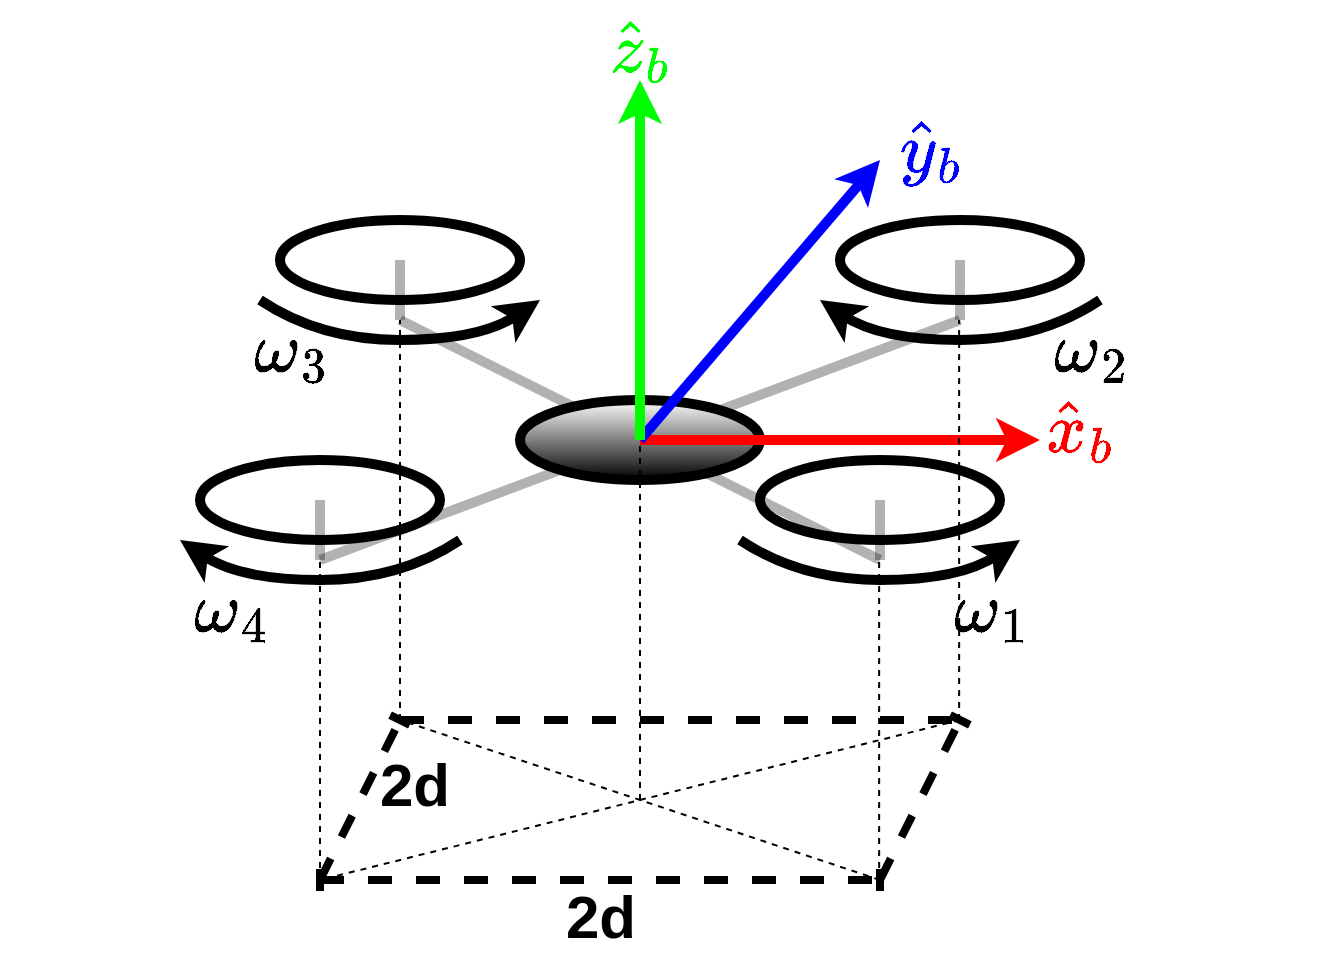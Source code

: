 <mxfile version="28.0.6">
  <diagram name="Page-1" id="LxLdfChvZs0XZIIdHfIZ">
    <mxGraphModel dx="614" dy="525" grid="1" gridSize="10" guides="1" tooltips="1" connect="1" arrows="1" fold="1" page="1" pageScale="1" pageWidth="850" pageHeight="1100" math="1" shadow="0">
      <root>
        <mxCell id="0" />
        <mxCell id="1" parent="0" />
        <mxCell id="hDPgeThS7KGppLuOswJO-1" value="" style="ellipse;whiteSpace=wrap;html=1;fillColor=none;strokeWidth=5;shadow=0;strokeColor=light-dark(#000000,#EDEDED);" parent="1" vertex="1">
          <mxGeometry x="180" y="150" width="120" height="40" as="geometry" />
        </mxCell>
        <mxCell id="hDPgeThS7KGppLuOswJO-2" value="" style="ellipse;whiteSpace=wrap;html=1;fillColor=none;strokeWidth=5;strokeColor=light-dark(#000000,#EDEDED);" parent="1" vertex="1">
          <mxGeometry x="420" y="270" width="120" height="40" as="geometry" />
        </mxCell>
        <mxCell id="hDPgeThS7KGppLuOswJO-3" value="" style="endArrow=none;html=1;rounded=0;strokeWidth=5;strokeColor=light-dark(#000000,#EDEDED);opacity=30;" parent="1" edge="1">
          <mxGeometry width="50" height="50" relative="1" as="geometry">
            <mxPoint x="240" y="200" as="sourcePoint" />
            <mxPoint x="480" y="320" as="targetPoint" />
          </mxGeometry>
        </mxCell>
        <mxCell id="hDPgeThS7KGppLuOswJO-4" value="" style="endArrow=none;html=1;rounded=0;strokeWidth=5;strokeColor=light-dark(#000000,#EDEDED);opacity=30;" parent="1" edge="1">
          <mxGeometry width="50" height="50" relative="1" as="geometry">
            <mxPoint x="200" y="320" as="sourcePoint" />
            <mxPoint x="520" y="200" as="targetPoint" />
          </mxGeometry>
        </mxCell>
        <mxCell id="hDPgeThS7KGppLuOswJO-5" value="" style="ellipse;whiteSpace=wrap;html=1;fillColor=none;strokeWidth=5;strokeColor=light-dark(#000000,#EDEDED);" parent="1" vertex="1">
          <mxGeometry x="140" y="270" width="120" height="40" as="geometry" />
        </mxCell>
        <mxCell id="hDPgeThS7KGppLuOswJO-6" value="" style="ellipse;whiteSpace=wrap;html=1;fillColor=none;strokeWidth=5;gradientColor=none;strokeColor=light-dark(#000000,#EDEDED);" parent="1" vertex="1">
          <mxGeometry x="460" y="150" width="120" height="40" as="geometry" />
        </mxCell>
        <mxCell id="hDPgeThS7KGppLuOswJO-9" value="" style="ellipse;whiteSpace=wrap;html=1;fillColor=default;strokeWidth=5;fillStyle=auto;gradientColor=default;strokeColor=light-dark(#000000,#EDEDED);allowArrows=0;connectable=0;" parent="1" vertex="1">
          <mxGeometry x="300" y="240" width="120" height="40" as="geometry" />
        </mxCell>
        <mxCell id="hDPgeThS7KGppLuOswJO-11" value="" style="endArrow=classic;html=1;rounded=0;exitX=0.5;exitY=0.5;exitDx=0;exitDy=0;exitPerimeter=0;strokeWidth=5;fillColor=#f8cecc;strokeColor=light-dark(#ff0000, #EDEDED);endFill=1;" parent="1" source="hDPgeThS7KGppLuOswJO-9" edge="1">
          <mxGeometry width="50" height="50" relative="1" as="geometry">
            <mxPoint x="380" y="340" as="sourcePoint" />
            <mxPoint x="560" y="260" as="targetPoint" />
          </mxGeometry>
        </mxCell>
        <mxCell id="hDPgeThS7KGppLuOswJO-12" value="" style="endArrow=classic;html=1;rounded=0;strokeWidth=5;fillColor=#f8cecc;strokeColor=light-dark(#0000ff, #EDEDED);endFill=1;" parent="1" edge="1">
          <mxGeometry width="50" height="50" relative="1" as="geometry">
            <mxPoint x="360" y="260" as="sourcePoint" />
            <mxPoint x="480" y="120" as="targetPoint" />
          </mxGeometry>
        </mxCell>
        <mxCell id="zXEa433hhh4N4dgIIp29-4" value="" style="endArrow=none;html=1;rounded=0;strokeWidth=5;strokeColor=light-dark(#000000,#EDEDED);opacity=30;" parent="1" edge="1">
          <mxGeometry width="50" height="50" relative="1" as="geometry">
            <mxPoint x="240" y="200" as="sourcePoint" />
            <mxPoint x="240" y="170" as="targetPoint" />
          </mxGeometry>
        </mxCell>
        <mxCell id="zXEa433hhh4N4dgIIp29-6" value="" style="endArrow=none;html=1;rounded=0;strokeWidth=5;strokeColor=light-dark(#000000,#EDEDED);opacity=30;" parent="1" edge="1">
          <mxGeometry width="50" height="50" relative="1" as="geometry">
            <mxPoint x="200" y="320" as="sourcePoint" />
            <mxPoint x="200" y="290" as="targetPoint" />
          </mxGeometry>
        </mxCell>
        <mxCell id="zXEa433hhh4N4dgIIp29-7" value="" style="endArrow=none;html=1;rounded=0;strokeWidth=5;strokeColor=light-dark(#000000,#EDEDED);opacity=30;" parent="1" edge="1">
          <mxGeometry width="50" height="50" relative="1" as="geometry">
            <mxPoint x="480" y="290" as="sourcePoint" />
            <mxPoint x="480" y="320" as="targetPoint" />
          </mxGeometry>
        </mxCell>
        <mxCell id="zXEa433hhh4N4dgIIp29-8" value="" style="endArrow=none;html=1;rounded=0;strokeWidth=5;strokeColor=light-dark(#000000,#EDEDED);opacity=30;" parent="1" edge="1">
          <mxGeometry width="50" height="50" relative="1" as="geometry">
            <mxPoint x="520" y="200" as="sourcePoint" />
            <mxPoint x="520" y="170" as="targetPoint" />
          </mxGeometry>
        </mxCell>
        <mxCell id="zXEa433hhh4N4dgIIp29-9" value="&lt;font style=&quot;color: light-dark(rgb(255, 0, 0), rgb(237, 237, 237)); font-size: 30px;&quot;&gt;&lt;b style=&quot;&quot;&gt;$$\hat{x}_b$$&lt;/b&gt;&lt;/font&gt;" style="text;html=1;align=center;verticalAlign=middle;resizable=0;points=[];autosize=1;strokeColor=none;fillColor=none;strokeWidth=1;" parent="1" vertex="1">
          <mxGeometry x="470" y="230" width="220" height="50" as="geometry" />
        </mxCell>
        <mxCell id="IIUSPk9tphEkDU_h_o-7-17" value="&lt;font style=&quot;color: light-dark(rgb(0, 255, 0), rgb(237, 237, 237)); font-size: 30px;&quot;&gt;&lt;b style=&quot;&quot;&gt;$$\hat{z}_b$$&lt;/b&gt;&lt;/font&gt;" style="text;html=1;align=center;verticalAlign=middle;resizable=0;points=[];autosize=1;strokeColor=none;fillColor=none;strokeWidth=1;" parent="1" vertex="1">
          <mxGeometry x="250" y="40" width="220" height="50" as="geometry" />
        </mxCell>
        <mxCell id="IIUSPk9tphEkDU_h_o-7-18" value="&lt;font style=&quot;font-size: 30px; color: light-dark(rgb(0, 0, 255), rgb(237, 237, 237));&quot;&gt;$$\hat{y}_b$$&lt;/font&gt;" style="text;html=1;align=center;verticalAlign=middle;resizable=0;points=[];autosize=1;strokeColor=none;fillColor=none;strokeWidth=1;fontStyle=1" parent="1" vertex="1">
          <mxGeometry x="400" y="90" width="210" height="50" as="geometry" />
        </mxCell>
        <mxCell id="hDPgeThS7KGppLuOswJO-13" value="" style="endArrow=classic;html=1;rounded=0;strokeWidth=5;fillColor=#f8cecc;strokeColor=light-dark(#00ff00, #EDEDED);endFill=1;" parent="1" edge="1">
          <mxGeometry width="50" height="50" relative="1" as="geometry">
            <mxPoint x="360" y="260" as="sourcePoint" />
            <mxPoint x="360" y="80" as="targetPoint" />
          </mxGeometry>
        </mxCell>
        <mxCell id="h5Z02QScvvgS4eAy6qmM-3" value="" style="curved=1;endArrow=classic;html=1;rounded=0;strokeWidth=5;" edge="1" parent="1">
          <mxGeometry width="50" height="50" relative="1" as="geometry">
            <mxPoint x="410" y="310" as="sourcePoint" />
            <mxPoint x="550" y="310" as="targetPoint" />
            <Array as="points">
              <mxPoint x="440" y="330" />
              <mxPoint x="520" y="330" />
            </Array>
          </mxGeometry>
        </mxCell>
        <mxCell id="h5Z02QScvvgS4eAy6qmM-4" value="" style="curved=1;endArrow=classic;html=1;rounded=0;strokeWidth=5;" edge="1" parent="1">
          <mxGeometry width="50" height="50" relative="1" as="geometry">
            <mxPoint x="170" y="190" as="sourcePoint" />
            <mxPoint x="310" y="190" as="targetPoint" />
            <Array as="points">
              <mxPoint x="200" y="210" />
              <mxPoint x="280" y="210" />
            </Array>
          </mxGeometry>
        </mxCell>
        <mxCell id="h5Z02QScvvgS4eAy6qmM-5" value="" style="curved=1;endArrow=none;html=1;rounded=0;strokeWidth=5;startArrow=classic;startFill=1;endFill=0;" edge="1" parent="1">
          <mxGeometry width="50" height="50" relative="1" as="geometry">
            <mxPoint x="450" y="190" as="sourcePoint" />
            <mxPoint x="590" y="190" as="targetPoint" />
            <Array as="points">
              <mxPoint x="480" y="210" />
              <mxPoint x="560" y="210" />
            </Array>
          </mxGeometry>
        </mxCell>
        <mxCell id="h5Z02QScvvgS4eAy6qmM-6" value="" style="curved=1;endArrow=none;html=1;rounded=0;strokeWidth=5;endFill=0;startArrow=classic;startFill=1;" edge="1" parent="1">
          <mxGeometry width="50" height="50" relative="1" as="geometry">
            <mxPoint x="130" y="310" as="sourcePoint" />
            <mxPoint x="270" y="310" as="targetPoint" />
            <Array as="points">
              <mxPoint x="160" y="330" />
              <mxPoint x="240" y="330" />
            </Array>
          </mxGeometry>
        </mxCell>
        <mxCell id="h5Z02QScvvgS4eAy6qmM-8" value="&lt;b style=&quot;font-size: 30px; background-color: rgb(236, 236, 236);&quot;&gt;&lt;font style=&quot;color: rgb(0, 0, 0);&quot;&gt;$$\omega_1$$&lt;/font&gt;&lt;/b&gt;" style="text;html=1;align=center;verticalAlign=middle;resizable=0;points=[];autosize=1;strokeColor=none;fillColor=none;connectable=0;" vertex="1" parent="1">
          <mxGeometry x="420" y="320" width="230" height="50" as="geometry" />
        </mxCell>
        <mxCell id="h5Z02QScvvgS4eAy6qmM-9" value="&lt;b style=&quot;font-size: 30px; background-color: rgb(236, 236, 236);&quot;&gt;&lt;font style=&quot;color: rgb(0, 0, 0);&quot;&gt;$$\omega_2$$&lt;/font&gt;&lt;/b&gt;" style="text;html=1;align=center;verticalAlign=middle;resizable=0;points=[];autosize=1;strokeColor=none;fillColor=none;" vertex="1" parent="1">
          <mxGeometry x="470" y="190" width="230" height="50" as="geometry" />
        </mxCell>
        <mxCell id="h5Z02QScvvgS4eAy6qmM-10" value="&lt;b style=&quot;font-size: 30px; background-color: rgb(236, 236, 236);&quot;&gt;&lt;font style=&quot;color: rgb(0, 0, 0);&quot;&gt;$$\omega_3$$&lt;/font&gt;&lt;/b&gt;" style="text;html=1;align=center;verticalAlign=middle;resizable=0;points=[];autosize=1;strokeColor=none;fillColor=none;connectable=0;" vertex="1" parent="1">
          <mxGeometry x="70" y="190" width="230" height="50" as="geometry" />
        </mxCell>
        <mxCell id="h5Z02QScvvgS4eAy6qmM-11" value="&lt;b style=&quot;font-size: 30px; background-color: rgb(236, 236, 236);&quot;&gt;&lt;font style=&quot;color: rgb(0, 0, 0);&quot;&gt;$$\omega_4$$&lt;/font&gt;&lt;/b&gt;" style="text;html=1;align=center;verticalAlign=middle;resizable=0;points=[];autosize=1;strokeColor=none;fillColor=none;connectable=0;" vertex="1" parent="1">
          <mxGeometry x="40" y="320" width="230" height="50" as="geometry" />
        </mxCell>
        <mxCell id="h5Z02QScvvgS4eAy6qmM-12" value="" style="endArrow=baseDash;html=1;rounded=0;dashed=1;startArrow=baseDash;startFill=0;endFill=0;strokeWidth=4;" edge="1" parent="1">
          <mxGeometry width="50" height="50" relative="1" as="geometry">
            <mxPoint x="200" y="480" as="sourcePoint" />
            <mxPoint x="480" y="480" as="targetPoint" />
          </mxGeometry>
        </mxCell>
        <mxCell id="h5Z02QScvvgS4eAy6qmM-13" value="&lt;b&gt;&lt;font style=&quot;font-size: 30px;&quot;&gt;2d&lt;/font&gt;&lt;/b&gt;" style="text;html=1;align=center;verticalAlign=middle;resizable=0;points=[];autosize=1;strokeColor=none;fillColor=none;" vertex="1" parent="1">
          <mxGeometry x="310" y="473" width="60" height="50" as="geometry" />
        </mxCell>
        <mxCell id="h5Z02QScvvgS4eAy6qmM-14" value="" style="endArrow=baseDash;html=1;rounded=0;dashed=1;startArrow=none;startFill=0;endFill=0;strokeWidth=4;" edge="1" parent="1">
          <mxGeometry width="50" height="50" relative="1" as="geometry">
            <mxPoint x="200" y="480" as="sourcePoint" />
            <mxPoint x="240" y="400" as="targetPoint" />
          </mxGeometry>
        </mxCell>
        <mxCell id="h5Z02QScvvgS4eAy6qmM-15" value="&lt;b&gt;&lt;font style=&quot;font-size: 30px;&quot;&gt;2d&lt;/font&gt;&lt;/b&gt;" style="text;html=1;align=center;verticalAlign=middle;resizable=0;points=[];autosize=1;strokeColor=none;fillColor=none;" vertex="1" parent="1">
          <mxGeometry x="217" y="407" width="60" height="50" as="geometry" />
        </mxCell>
        <mxCell id="h5Z02QScvvgS4eAy6qmM-16" value="" style="endArrow=none;html=1;rounded=0;dashed=1;" edge="1" parent="1">
          <mxGeometry width="50" height="50" relative="1" as="geometry">
            <mxPoint x="240" y="400" as="sourcePoint" />
            <mxPoint x="240" y="200" as="targetPoint" />
          </mxGeometry>
        </mxCell>
        <mxCell id="h5Z02QScvvgS4eAy6qmM-17" value="" style="endArrow=none;html=1;rounded=0;dashed=1;" edge="1" parent="1">
          <mxGeometry width="50" height="50" relative="1" as="geometry">
            <mxPoint x="200" y="480" as="sourcePoint" />
            <mxPoint x="200" y="320" as="targetPoint" />
          </mxGeometry>
        </mxCell>
        <mxCell id="h5Z02QScvvgS4eAy6qmM-18" value="" style="endArrow=none;html=1;rounded=0;dashed=1;" edge="1" parent="1">
          <mxGeometry width="50" height="50" relative="1" as="geometry">
            <mxPoint x="479.57" y="480" as="sourcePoint" />
            <mxPoint x="479.57" y="320" as="targetPoint" />
          </mxGeometry>
        </mxCell>
        <mxCell id="h5Z02QScvvgS4eAy6qmM-19" value="" style="endArrow=none;html=1;rounded=0;dashed=1;" edge="1" parent="1">
          <mxGeometry width="50" height="50" relative="1" as="geometry">
            <mxPoint x="480" y="480" as="sourcePoint" />
            <mxPoint x="240" y="400" as="targetPoint" />
          </mxGeometry>
        </mxCell>
        <mxCell id="h5Z02QScvvgS4eAy6qmM-20" value="" style="endArrow=none;html=1;rounded=0;dashed=1;" edge="1" parent="1">
          <mxGeometry width="50" height="50" relative="1" as="geometry">
            <mxPoint x="360" y="440" as="sourcePoint" />
            <mxPoint x="360" y="260" as="targetPoint" />
          </mxGeometry>
        </mxCell>
        <mxCell id="h5Z02QScvvgS4eAy6qmM-21" value="" style="endArrow=baseDash;html=1;rounded=0;dashed=1;startArrow=none;startFill=0;endFill=0;strokeWidth=4;" edge="1" parent="1">
          <mxGeometry width="50" height="50" relative="1" as="geometry">
            <mxPoint x="480" y="480" as="sourcePoint" />
            <mxPoint x="520" y="400" as="targetPoint" />
          </mxGeometry>
        </mxCell>
        <mxCell id="h5Z02QScvvgS4eAy6qmM-22" value="" style="endArrow=none;html=1;rounded=0;dashed=1;startArrow=none;startFill=0;endFill=0;strokeWidth=4;" edge="1" parent="1">
          <mxGeometry width="50" height="50" relative="1" as="geometry">
            <mxPoint x="240" y="400" as="sourcePoint" />
            <mxPoint x="520" y="400" as="targetPoint" />
          </mxGeometry>
        </mxCell>
        <mxCell id="h5Z02QScvvgS4eAy6qmM-23" value="" style="endArrow=none;html=1;rounded=0;dashed=1;" edge="1" parent="1">
          <mxGeometry width="50" height="50" relative="1" as="geometry">
            <mxPoint x="519.57" y="400" as="sourcePoint" />
            <mxPoint x="519.57" y="200" as="targetPoint" />
          </mxGeometry>
        </mxCell>
        <mxCell id="h5Z02QScvvgS4eAy6qmM-24" value="" style="endArrow=none;html=1;rounded=0;dashed=1;" edge="1" parent="1">
          <mxGeometry width="50" height="50" relative="1" as="geometry">
            <mxPoint x="520" y="400" as="sourcePoint" />
            <mxPoint x="200" y="480" as="targetPoint" />
          </mxGeometry>
        </mxCell>
      </root>
    </mxGraphModel>
  </diagram>
</mxfile>

